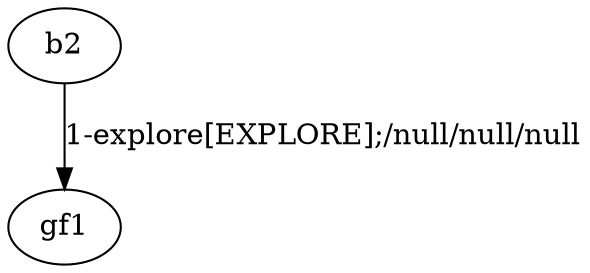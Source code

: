 # Total number of goals covered by this test: 1
# b2 --> gf1

digraph g {
"b2" -> "gf1" [label = "1-explore[EXPLORE];/null/null/null"];
}